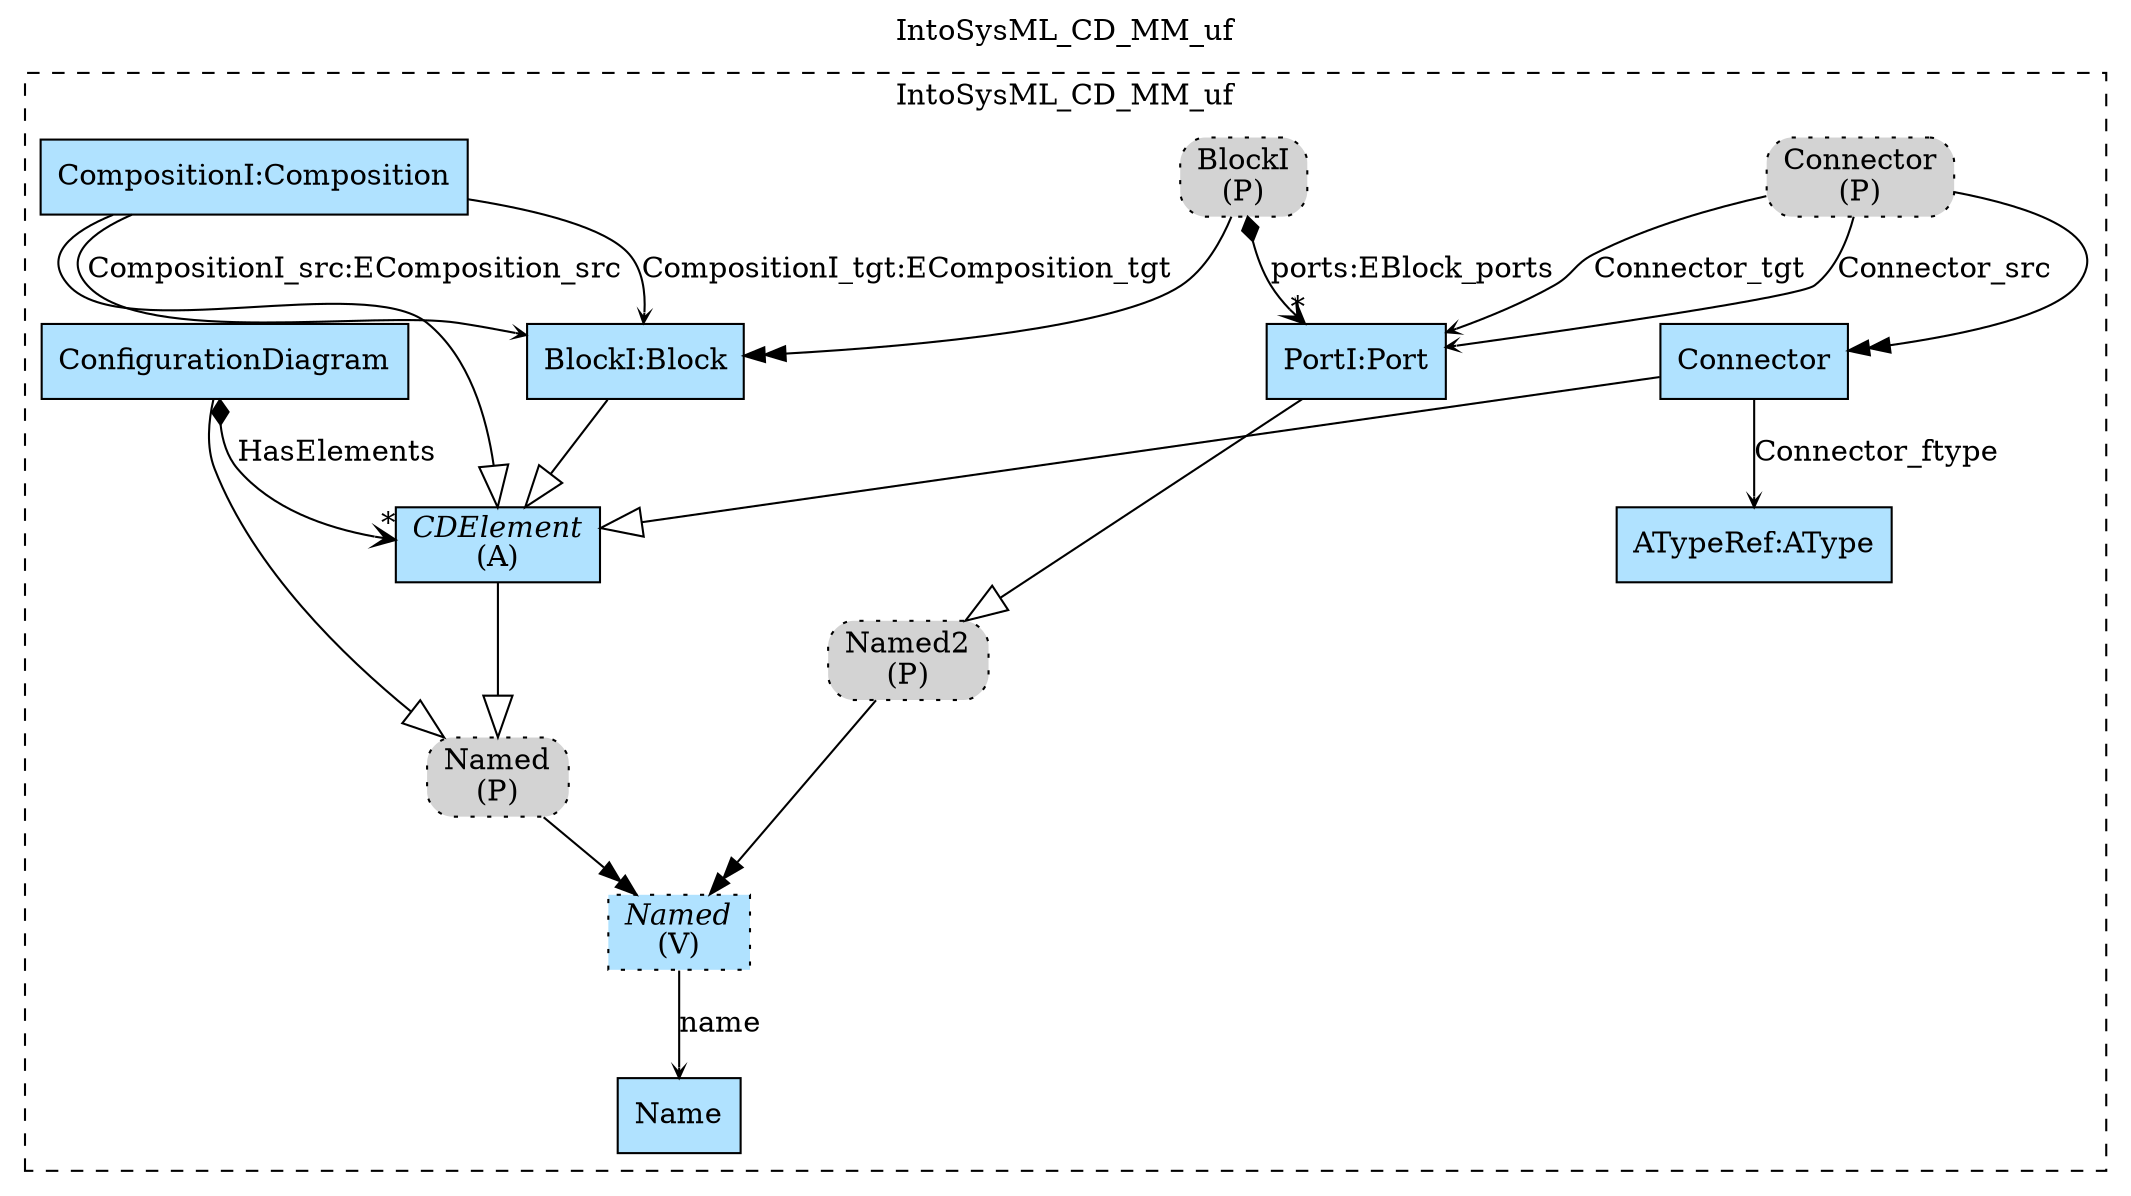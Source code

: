digraph {graph[label=IntoSysML_CD_MM_uf,labelloc=tl,labelfontsize=12];
subgraph cluster_IntoSysML_CD_MM_uf{style=dashed;label=IntoSysML_CD_MM_uf;
"Name"[shape=record,fillcolor=lightskyblue1,style = filled,label="Name"];
"Named"[shape=record,fillcolor=lightskyblue1,style ="filled,dotted",label=<{<I>Named</I><br/>(V)}>];
"PNamed2"[shape=box,fillcolor=lightgray,style ="rounded,filled,dotted",label=<Named2<br/>(P)>];
"PortI"[shape=record,fillcolor=lightskyblue1,style = filled,label="PortI:Port"];
"PBlockI"[shape=box,fillcolor=lightgray,style ="rounded,filled,dotted",label=<BlockI<br/>(P)>];
"PConnector"[shape=box,fillcolor=lightgray,style ="rounded,filled,dotted",label=<Connector<br/>(P)>];
"ATypeRef"[shape=record,fillcolor=lightskyblue1,style = filled,label="ATypeRef:AType"];
"Connector"[shape=record,fillcolor=lightskyblue1,style = filled,label="Connector"];
"BlockI"[shape=record,fillcolor=lightskyblue1,style = filled,label="BlockI:Block"];
"CompositionI"[shape=record,fillcolor=lightskyblue1,style = filled,label="CompositionI:Composition"];
"CDElement"[shape=record,fillcolor=lightskyblue1,style = filled,label=<{<I>CDElement</I><br/>(A)}>];
"ConfigurationDiagram"[shape=record,fillcolor=lightskyblue1,style = filled,label="ConfigurationDiagram"];
"PNamed"[shape=box,fillcolor=lightgray,style ="rounded,filled,dotted",label=<Named<br/>(P)>];

"Named"->"Name"[label="name",arrowhead=vee,headlabel="",arrowsize=.5];
"PBlockI"->"PortI"[label="ports:EBlock_ports",arrowhead=vee,arrowtail=diamond,dir=both,headlabel="*"];
"PortI"->"PNamed2"[arrowhead=onormal,arrowsize=2.0];
"PConnector"->"PortI"[label="Connector_src",arrowhead=vee,headlabel="",arrowsize=.5];
"PConnector"->"PortI"[label="Connector_tgt",arrowhead=vee,headlabel="",arrowsize=.5];
"CompositionI"->"BlockI"[label="CompositionI_tgt:EComposition_tgt",arrowhead=vee,headlabel="",arrowsize=.5];
"CompositionI"->"BlockI"[label="CompositionI_src:EComposition_src",arrowhead=vee,headlabel="",arrowsize=.5];
"Connector"->"ATypeRef"[label="Connector_ftype",arrowhead=vee,headlabel="",arrowsize=.5];
"ConfigurationDiagram"->"CDElement"[label="HasElements",arrowhead=vee,arrowtail=diamond,dir=both,headlabel="*"];
"Connector"->"CDElement"[arrowhead=onormal,arrowsize=2.0];
"BlockI"->"CDElement"[arrowhead=onormal,arrowsize=2.0];
"CompositionI"->"CDElement"[arrowhead=onormal,arrowsize=2.0];
"CDElement"->"PNamed"[arrowhead=onormal,arrowsize=2.0];
"ConfigurationDiagram"->"PNamed"[arrowhead=onormal,arrowsize=2.0];

}
"PNamed2"->"Named"[arrowhead=normalnormal];
"PConnector"->"Connector"[arrowhead=normalnormal];
"PBlockI"->"BlockI"[arrowhead=normalnormal];
"PNamed"->"Named"[arrowhead=normalnormal];
}